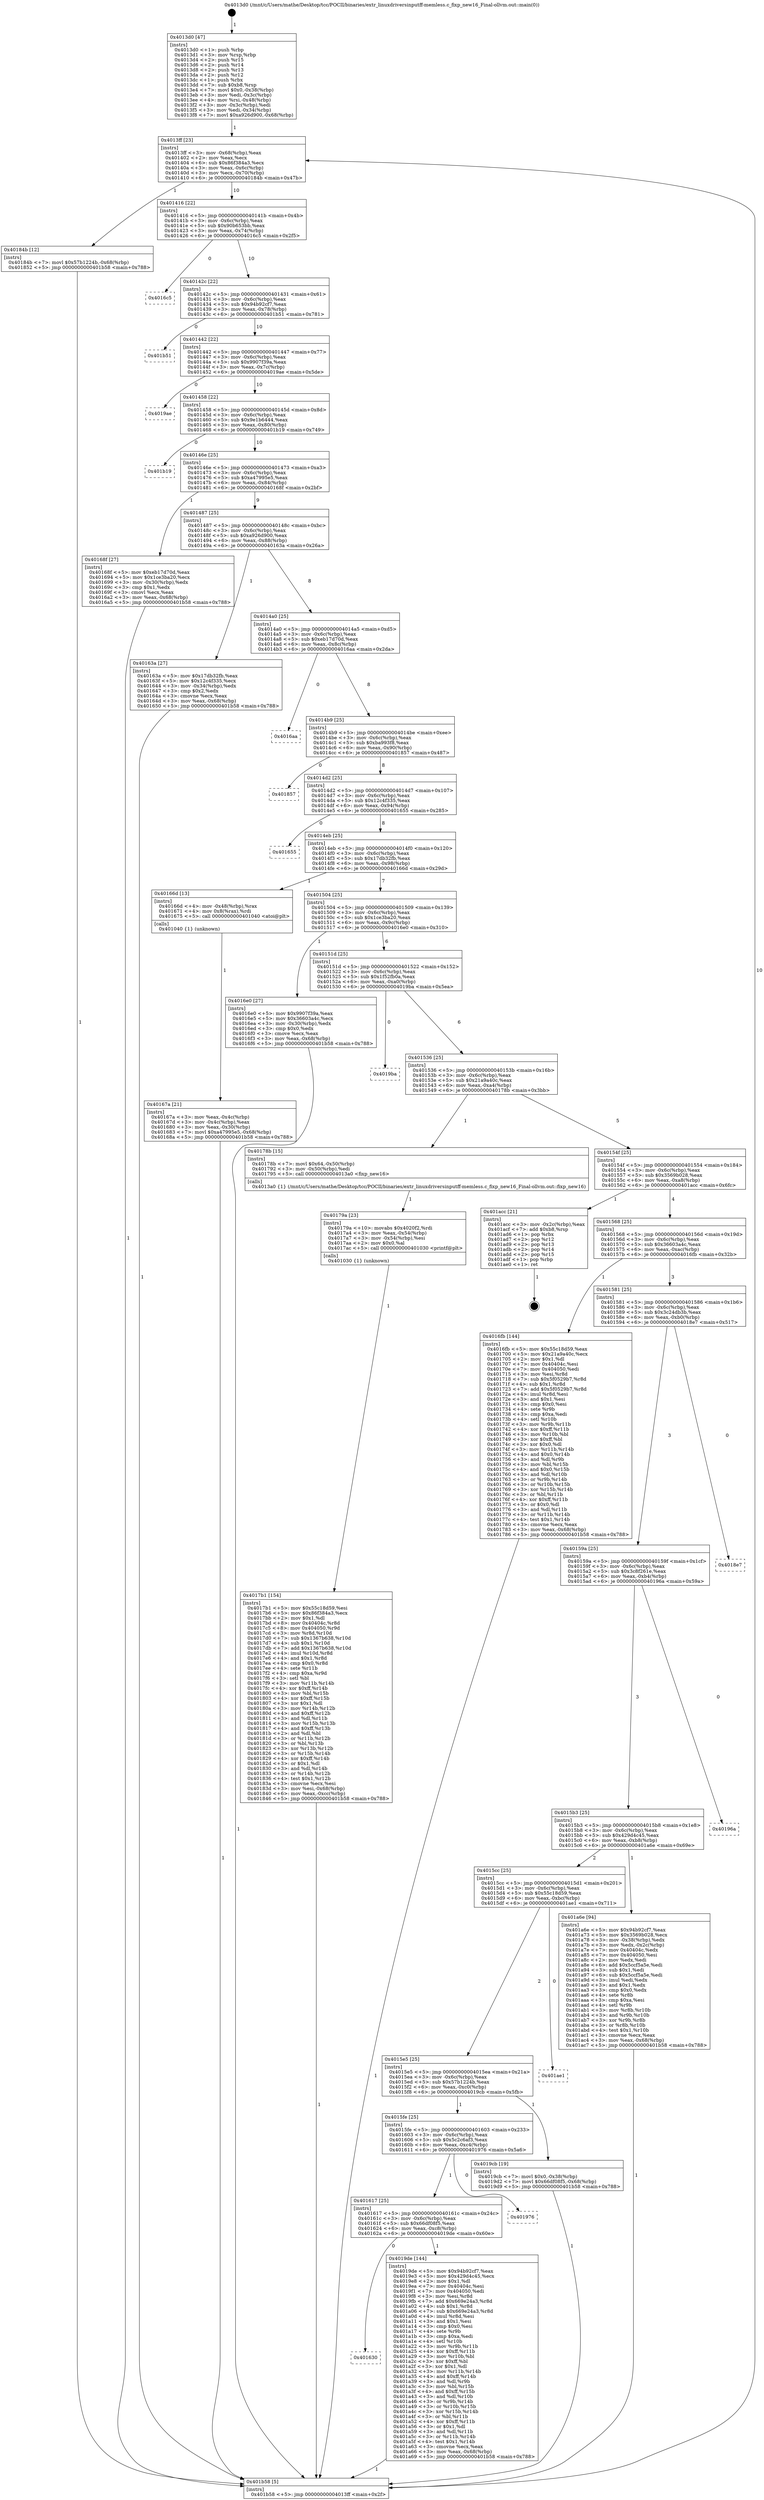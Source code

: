 digraph "0x4013d0" {
  label = "0x4013d0 (/mnt/c/Users/mathe/Desktop/tcc/POCII/binaries/extr_linuxdriversinputff-memless.c_fixp_new16_Final-ollvm.out::main(0))"
  labelloc = "t"
  node[shape=record]

  Entry [label="",width=0.3,height=0.3,shape=circle,fillcolor=black,style=filled]
  "0x4013ff" [label="{
     0x4013ff [23]\l
     | [instrs]\l
     &nbsp;&nbsp;0x4013ff \<+3\>: mov -0x68(%rbp),%eax\l
     &nbsp;&nbsp;0x401402 \<+2\>: mov %eax,%ecx\l
     &nbsp;&nbsp;0x401404 \<+6\>: sub $0x86f384a3,%ecx\l
     &nbsp;&nbsp;0x40140a \<+3\>: mov %eax,-0x6c(%rbp)\l
     &nbsp;&nbsp;0x40140d \<+3\>: mov %ecx,-0x70(%rbp)\l
     &nbsp;&nbsp;0x401410 \<+6\>: je 000000000040184b \<main+0x47b\>\l
  }"]
  "0x40184b" [label="{
     0x40184b [12]\l
     | [instrs]\l
     &nbsp;&nbsp;0x40184b \<+7\>: movl $0x57b1224b,-0x68(%rbp)\l
     &nbsp;&nbsp;0x401852 \<+5\>: jmp 0000000000401b58 \<main+0x788\>\l
  }"]
  "0x401416" [label="{
     0x401416 [22]\l
     | [instrs]\l
     &nbsp;&nbsp;0x401416 \<+5\>: jmp 000000000040141b \<main+0x4b\>\l
     &nbsp;&nbsp;0x40141b \<+3\>: mov -0x6c(%rbp),%eax\l
     &nbsp;&nbsp;0x40141e \<+5\>: sub $0x90b653bb,%eax\l
     &nbsp;&nbsp;0x401423 \<+3\>: mov %eax,-0x74(%rbp)\l
     &nbsp;&nbsp;0x401426 \<+6\>: je 00000000004016c5 \<main+0x2f5\>\l
  }"]
  Exit [label="",width=0.3,height=0.3,shape=circle,fillcolor=black,style=filled,peripheries=2]
  "0x4016c5" [label="{
     0x4016c5\l
  }", style=dashed]
  "0x40142c" [label="{
     0x40142c [22]\l
     | [instrs]\l
     &nbsp;&nbsp;0x40142c \<+5\>: jmp 0000000000401431 \<main+0x61\>\l
     &nbsp;&nbsp;0x401431 \<+3\>: mov -0x6c(%rbp),%eax\l
     &nbsp;&nbsp;0x401434 \<+5\>: sub $0x94b92cf7,%eax\l
     &nbsp;&nbsp;0x401439 \<+3\>: mov %eax,-0x78(%rbp)\l
     &nbsp;&nbsp;0x40143c \<+6\>: je 0000000000401b51 \<main+0x781\>\l
  }"]
  "0x401630" [label="{
     0x401630\l
  }", style=dashed]
  "0x401b51" [label="{
     0x401b51\l
  }", style=dashed]
  "0x401442" [label="{
     0x401442 [22]\l
     | [instrs]\l
     &nbsp;&nbsp;0x401442 \<+5\>: jmp 0000000000401447 \<main+0x77\>\l
     &nbsp;&nbsp;0x401447 \<+3\>: mov -0x6c(%rbp),%eax\l
     &nbsp;&nbsp;0x40144a \<+5\>: sub $0x9907f39a,%eax\l
     &nbsp;&nbsp;0x40144f \<+3\>: mov %eax,-0x7c(%rbp)\l
     &nbsp;&nbsp;0x401452 \<+6\>: je 00000000004019ae \<main+0x5de\>\l
  }"]
  "0x4019de" [label="{
     0x4019de [144]\l
     | [instrs]\l
     &nbsp;&nbsp;0x4019de \<+5\>: mov $0x94b92cf7,%eax\l
     &nbsp;&nbsp;0x4019e3 \<+5\>: mov $0x429d4c45,%ecx\l
     &nbsp;&nbsp;0x4019e8 \<+2\>: mov $0x1,%dl\l
     &nbsp;&nbsp;0x4019ea \<+7\>: mov 0x40404c,%esi\l
     &nbsp;&nbsp;0x4019f1 \<+7\>: mov 0x404050,%edi\l
     &nbsp;&nbsp;0x4019f8 \<+3\>: mov %esi,%r8d\l
     &nbsp;&nbsp;0x4019fb \<+7\>: add $0x669e24a3,%r8d\l
     &nbsp;&nbsp;0x401a02 \<+4\>: sub $0x1,%r8d\l
     &nbsp;&nbsp;0x401a06 \<+7\>: sub $0x669e24a3,%r8d\l
     &nbsp;&nbsp;0x401a0d \<+4\>: imul %r8d,%esi\l
     &nbsp;&nbsp;0x401a11 \<+3\>: and $0x1,%esi\l
     &nbsp;&nbsp;0x401a14 \<+3\>: cmp $0x0,%esi\l
     &nbsp;&nbsp;0x401a17 \<+4\>: sete %r9b\l
     &nbsp;&nbsp;0x401a1b \<+3\>: cmp $0xa,%edi\l
     &nbsp;&nbsp;0x401a1e \<+4\>: setl %r10b\l
     &nbsp;&nbsp;0x401a22 \<+3\>: mov %r9b,%r11b\l
     &nbsp;&nbsp;0x401a25 \<+4\>: xor $0xff,%r11b\l
     &nbsp;&nbsp;0x401a29 \<+3\>: mov %r10b,%bl\l
     &nbsp;&nbsp;0x401a2c \<+3\>: xor $0xff,%bl\l
     &nbsp;&nbsp;0x401a2f \<+3\>: xor $0x1,%dl\l
     &nbsp;&nbsp;0x401a32 \<+3\>: mov %r11b,%r14b\l
     &nbsp;&nbsp;0x401a35 \<+4\>: and $0xff,%r14b\l
     &nbsp;&nbsp;0x401a39 \<+3\>: and %dl,%r9b\l
     &nbsp;&nbsp;0x401a3c \<+3\>: mov %bl,%r15b\l
     &nbsp;&nbsp;0x401a3f \<+4\>: and $0xff,%r15b\l
     &nbsp;&nbsp;0x401a43 \<+3\>: and %dl,%r10b\l
     &nbsp;&nbsp;0x401a46 \<+3\>: or %r9b,%r14b\l
     &nbsp;&nbsp;0x401a49 \<+3\>: or %r10b,%r15b\l
     &nbsp;&nbsp;0x401a4c \<+3\>: xor %r15b,%r14b\l
     &nbsp;&nbsp;0x401a4f \<+3\>: or %bl,%r11b\l
     &nbsp;&nbsp;0x401a52 \<+4\>: xor $0xff,%r11b\l
     &nbsp;&nbsp;0x401a56 \<+3\>: or $0x1,%dl\l
     &nbsp;&nbsp;0x401a59 \<+3\>: and %dl,%r11b\l
     &nbsp;&nbsp;0x401a5c \<+3\>: or %r11b,%r14b\l
     &nbsp;&nbsp;0x401a5f \<+4\>: test $0x1,%r14b\l
     &nbsp;&nbsp;0x401a63 \<+3\>: cmovne %ecx,%eax\l
     &nbsp;&nbsp;0x401a66 \<+3\>: mov %eax,-0x68(%rbp)\l
     &nbsp;&nbsp;0x401a69 \<+5\>: jmp 0000000000401b58 \<main+0x788\>\l
  }"]
  "0x4019ae" [label="{
     0x4019ae\l
  }", style=dashed]
  "0x401458" [label="{
     0x401458 [22]\l
     | [instrs]\l
     &nbsp;&nbsp;0x401458 \<+5\>: jmp 000000000040145d \<main+0x8d\>\l
     &nbsp;&nbsp;0x40145d \<+3\>: mov -0x6c(%rbp),%eax\l
     &nbsp;&nbsp;0x401460 \<+5\>: sub $0x9e1b6444,%eax\l
     &nbsp;&nbsp;0x401465 \<+3\>: mov %eax,-0x80(%rbp)\l
     &nbsp;&nbsp;0x401468 \<+6\>: je 0000000000401b19 \<main+0x749\>\l
  }"]
  "0x401617" [label="{
     0x401617 [25]\l
     | [instrs]\l
     &nbsp;&nbsp;0x401617 \<+5\>: jmp 000000000040161c \<main+0x24c\>\l
     &nbsp;&nbsp;0x40161c \<+3\>: mov -0x6c(%rbp),%eax\l
     &nbsp;&nbsp;0x40161f \<+5\>: sub $0x66df08f5,%eax\l
     &nbsp;&nbsp;0x401624 \<+6\>: mov %eax,-0xc8(%rbp)\l
     &nbsp;&nbsp;0x40162a \<+6\>: je 00000000004019de \<main+0x60e\>\l
  }"]
  "0x401b19" [label="{
     0x401b19\l
  }", style=dashed]
  "0x40146e" [label="{
     0x40146e [25]\l
     | [instrs]\l
     &nbsp;&nbsp;0x40146e \<+5\>: jmp 0000000000401473 \<main+0xa3\>\l
     &nbsp;&nbsp;0x401473 \<+3\>: mov -0x6c(%rbp),%eax\l
     &nbsp;&nbsp;0x401476 \<+5\>: sub $0xa47995e5,%eax\l
     &nbsp;&nbsp;0x40147b \<+6\>: mov %eax,-0x84(%rbp)\l
     &nbsp;&nbsp;0x401481 \<+6\>: je 000000000040168f \<main+0x2bf\>\l
  }"]
  "0x401976" [label="{
     0x401976\l
  }", style=dashed]
  "0x40168f" [label="{
     0x40168f [27]\l
     | [instrs]\l
     &nbsp;&nbsp;0x40168f \<+5\>: mov $0xeb17d70d,%eax\l
     &nbsp;&nbsp;0x401694 \<+5\>: mov $0x1ce3ba20,%ecx\l
     &nbsp;&nbsp;0x401699 \<+3\>: mov -0x30(%rbp),%edx\l
     &nbsp;&nbsp;0x40169c \<+3\>: cmp $0x1,%edx\l
     &nbsp;&nbsp;0x40169f \<+3\>: cmovl %ecx,%eax\l
     &nbsp;&nbsp;0x4016a2 \<+3\>: mov %eax,-0x68(%rbp)\l
     &nbsp;&nbsp;0x4016a5 \<+5\>: jmp 0000000000401b58 \<main+0x788\>\l
  }"]
  "0x401487" [label="{
     0x401487 [25]\l
     | [instrs]\l
     &nbsp;&nbsp;0x401487 \<+5\>: jmp 000000000040148c \<main+0xbc\>\l
     &nbsp;&nbsp;0x40148c \<+3\>: mov -0x6c(%rbp),%eax\l
     &nbsp;&nbsp;0x40148f \<+5\>: sub $0xa926d900,%eax\l
     &nbsp;&nbsp;0x401494 \<+6\>: mov %eax,-0x88(%rbp)\l
     &nbsp;&nbsp;0x40149a \<+6\>: je 000000000040163a \<main+0x26a\>\l
  }"]
  "0x4015fe" [label="{
     0x4015fe [25]\l
     | [instrs]\l
     &nbsp;&nbsp;0x4015fe \<+5\>: jmp 0000000000401603 \<main+0x233\>\l
     &nbsp;&nbsp;0x401603 \<+3\>: mov -0x6c(%rbp),%eax\l
     &nbsp;&nbsp;0x401606 \<+5\>: sub $0x5c2c6af3,%eax\l
     &nbsp;&nbsp;0x40160b \<+6\>: mov %eax,-0xc4(%rbp)\l
     &nbsp;&nbsp;0x401611 \<+6\>: je 0000000000401976 \<main+0x5a6\>\l
  }"]
  "0x40163a" [label="{
     0x40163a [27]\l
     | [instrs]\l
     &nbsp;&nbsp;0x40163a \<+5\>: mov $0x17db32fb,%eax\l
     &nbsp;&nbsp;0x40163f \<+5\>: mov $0x12c4f335,%ecx\l
     &nbsp;&nbsp;0x401644 \<+3\>: mov -0x34(%rbp),%edx\l
     &nbsp;&nbsp;0x401647 \<+3\>: cmp $0x2,%edx\l
     &nbsp;&nbsp;0x40164a \<+3\>: cmovne %ecx,%eax\l
     &nbsp;&nbsp;0x40164d \<+3\>: mov %eax,-0x68(%rbp)\l
     &nbsp;&nbsp;0x401650 \<+5\>: jmp 0000000000401b58 \<main+0x788\>\l
  }"]
  "0x4014a0" [label="{
     0x4014a0 [25]\l
     | [instrs]\l
     &nbsp;&nbsp;0x4014a0 \<+5\>: jmp 00000000004014a5 \<main+0xd5\>\l
     &nbsp;&nbsp;0x4014a5 \<+3\>: mov -0x6c(%rbp),%eax\l
     &nbsp;&nbsp;0x4014a8 \<+5\>: sub $0xeb17d70d,%eax\l
     &nbsp;&nbsp;0x4014ad \<+6\>: mov %eax,-0x8c(%rbp)\l
     &nbsp;&nbsp;0x4014b3 \<+6\>: je 00000000004016aa \<main+0x2da\>\l
  }"]
  "0x401b58" [label="{
     0x401b58 [5]\l
     | [instrs]\l
     &nbsp;&nbsp;0x401b58 \<+5\>: jmp 00000000004013ff \<main+0x2f\>\l
  }"]
  "0x4013d0" [label="{
     0x4013d0 [47]\l
     | [instrs]\l
     &nbsp;&nbsp;0x4013d0 \<+1\>: push %rbp\l
     &nbsp;&nbsp;0x4013d1 \<+3\>: mov %rsp,%rbp\l
     &nbsp;&nbsp;0x4013d4 \<+2\>: push %r15\l
     &nbsp;&nbsp;0x4013d6 \<+2\>: push %r14\l
     &nbsp;&nbsp;0x4013d8 \<+2\>: push %r13\l
     &nbsp;&nbsp;0x4013da \<+2\>: push %r12\l
     &nbsp;&nbsp;0x4013dc \<+1\>: push %rbx\l
     &nbsp;&nbsp;0x4013dd \<+7\>: sub $0xb8,%rsp\l
     &nbsp;&nbsp;0x4013e4 \<+7\>: movl $0x0,-0x38(%rbp)\l
     &nbsp;&nbsp;0x4013eb \<+3\>: mov %edi,-0x3c(%rbp)\l
     &nbsp;&nbsp;0x4013ee \<+4\>: mov %rsi,-0x48(%rbp)\l
     &nbsp;&nbsp;0x4013f2 \<+3\>: mov -0x3c(%rbp),%edi\l
     &nbsp;&nbsp;0x4013f5 \<+3\>: mov %edi,-0x34(%rbp)\l
     &nbsp;&nbsp;0x4013f8 \<+7\>: movl $0xa926d900,-0x68(%rbp)\l
  }"]
  "0x4019cb" [label="{
     0x4019cb [19]\l
     | [instrs]\l
     &nbsp;&nbsp;0x4019cb \<+7\>: movl $0x0,-0x38(%rbp)\l
     &nbsp;&nbsp;0x4019d2 \<+7\>: movl $0x66df08f5,-0x68(%rbp)\l
     &nbsp;&nbsp;0x4019d9 \<+5\>: jmp 0000000000401b58 \<main+0x788\>\l
  }"]
  "0x4016aa" [label="{
     0x4016aa\l
  }", style=dashed]
  "0x4014b9" [label="{
     0x4014b9 [25]\l
     | [instrs]\l
     &nbsp;&nbsp;0x4014b9 \<+5\>: jmp 00000000004014be \<main+0xee\>\l
     &nbsp;&nbsp;0x4014be \<+3\>: mov -0x6c(%rbp),%eax\l
     &nbsp;&nbsp;0x4014c1 \<+5\>: sub $0xba993f8,%eax\l
     &nbsp;&nbsp;0x4014c6 \<+6\>: mov %eax,-0x90(%rbp)\l
     &nbsp;&nbsp;0x4014cc \<+6\>: je 0000000000401857 \<main+0x487\>\l
  }"]
  "0x4015e5" [label="{
     0x4015e5 [25]\l
     | [instrs]\l
     &nbsp;&nbsp;0x4015e5 \<+5\>: jmp 00000000004015ea \<main+0x21a\>\l
     &nbsp;&nbsp;0x4015ea \<+3\>: mov -0x6c(%rbp),%eax\l
     &nbsp;&nbsp;0x4015ed \<+5\>: sub $0x57b1224b,%eax\l
     &nbsp;&nbsp;0x4015f2 \<+6\>: mov %eax,-0xc0(%rbp)\l
     &nbsp;&nbsp;0x4015f8 \<+6\>: je 00000000004019cb \<main+0x5fb\>\l
  }"]
  "0x401857" [label="{
     0x401857\l
  }", style=dashed]
  "0x4014d2" [label="{
     0x4014d2 [25]\l
     | [instrs]\l
     &nbsp;&nbsp;0x4014d2 \<+5\>: jmp 00000000004014d7 \<main+0x107\>\l
     &nbsp;&nbsp;0x4014d7 \<+3\>: mov -0x6c(%rbp),%eax\l
     &nbsp;&nbsp;0x4014da \<+5\>: sub $0x12c4f335,%eax\l
     &nbsp;&nbsp;0x4014df \<+6\>: mov %eax,-0x94(%rbp)\l
     &nbsp;&nbsp;0x4014e5 \<+6\>: je 0000000000401655 \<main+0x285\>\l
  }"]
  "0x401ae1" [label="{
     0x401ae1\l
  }", style=dashed]
  "0x401655" [label="{
     0x401655\l
  }", style=dashed]
  "0x4014eb" [label="{
     0x4014eb [25]\l
     | [instrs]\l
     &nbsp;&nbsp;0x4014eb \<+5\>: jmp 00000000004014f0 \<main+0x120\>\l
     &nbsp;&nbsp;0x4014f0 \<+3\>: mov -0x6c(%rbp),%eax\l
     &nbsp;&nbsp;0x4014f3 \<+5\>: sub $0x17db32fb,%eax\l
     &nbsp;&nbsp;0x4014f8 \<+6\>: mov %eax,-0x98(%rbp)\l
     &nbsp;&nbsp;0x4014fe \<+6\>: je 000000000040166d \<main+0x29d\>\l
  }"]
  "0x4015cc" [label="{
     0x4015cc [25]\l
     | [instrs]\l
     &nbsp;&nbsp;0x4015cc \<+5\>: jmp 00000000004015d1 \<main+0x201\>\l
     &nbsp;&nbsp;0x4015d1 \<+3\>: mov -0x6c(%rbp),%eax\l
     &nbsp;&nbsp;0x4015d4 \<+5\>: sub $0x55c18d59,%eax\l
     &nbsp;&nbsp;0x4015d9 \<+6\>: mov %eax,-0xbc(%rbp)\l
     &nbsp;&nbsp;0x4015df \<+6\>: je 0000000000401ae1 \<main+0x711\>\l
  }"]
  "0x40166d" [label="{
     0x40166d [13]\l
     | [instrs]\l
     &nbsp;&nbsp;0x40166d \<+4\>: mov -0x48(%rbp),%rax\l
     &nbsp;&nbsp;0x401671 \<+4\>: mov 0x8(%rax),%rdi\l
     &nbsp;&nbsp;0x401675 \<+5\>: call 0000000000401040 \<atoi@plt\>\l
     | [calls]\l
     &nbsp;&nbsp;0x401040 \{1\} (unknown)\l
  }"]
  "0x401504" [label="{
     0x401504 [25]\l
     | [instrs]\l
     &nbsp;&nbsp;0x401504 \<+5\>: jmp 0000000000401509 \<main+0x139\>\l
     &nbsp;&nbsp;0x401509 \<+3\>: mov -0x6c(%rbp),%eax\l
     &nbsp;&nbsp;0x40150c \<+5\>: sub $0x1ce3ba20,%eax\l
     &nbsp;&nbsp;0x401511 \<+6\>: mov %eax,-0x9c(%rbp)\l
     &nbsp;&nbsp;0x401517 \<+6\>: je 00000000004016e0 \<main+0x310\>\l
  }"]
  "0x40167a" [label="{
     0x40167a [21]\l
     | [instrs]\l
     &nbsp;&nbsp;0x40167a \<+3\>: mov %eax,-0x4c(%rbp)\l
     &nbsp;&nbsp;0x40167d \<+3\>: mov -0x4c(%rbp),%eax\l
     &nbsp;&nbsp;0x401680 \<+3\>: mov %eax,-0x30(%rbp)\l
     &nbsp;&nbsp;0x401683 \<+7\>: movl $0xa47995e5,-0x68(%rbp)\l
     &nbsp;&nbsp;0x40168a \<+5\>: jmp 0000000000401b58 \<main+0x788\>\l
  }"]
  "0x401a6e" [label="{
     0x401a6e [94]\l
     | [instrs]\l
     &nbsp;&nbsp;0x401a6e \<+5\>: mov $0x94b92cf7,%eax\l
     &nbsp;&nbsp;0x401a73 \<+5\>: mov $0x3569b028,%ecx\l
     &nbsp;&nbsp;0x401a78 \<+3\>: mov -0x38(%rbp),%edx\l
     &nbsp;&nbsp;0x401a7b \<+3\>: mov %edx,-0x2c(%rbp)\l
     &nbsp;&nbsp;0x401a7e \<+7\>: mov 0x40404c,%edx\l
     &nbsp;&nbsp;0x401a85 \<+7\>: mov 0x404050,%esi\l
     &nbsp;&nbsp;0x401a8c \<+2\>: mov %edx,%edi\l
     &nbsp;&nbsp;0x401a8e \<+6\>: add $0x5ccf5a5e,%edi\l
     &nbsp;&nbsp;0x401a94 \<+3\>: sub $0x1,%edi\l
     &nbsp;&nbsp;0x401a97 \<+6\>: sub $0x5ccf5a5e,%edi\l
     &nbsp;&nbsp;0x401a9d \<+3\>: imul %edi,%edx\l
     &nbsp;&nbsp;0x401aa0 \<+3\>: and $0x1,%edx\l
     &nbsp;&nbsp;0x401aa3 \<+3\>: cmp $0x0,%edx\l
     &nbsp;&nbsp;0x401aa6 \<+4\>: sete %r8b\l
     &nbsp;&nbsp;0x401aaa \<+3\>: cmp $0xa,%esi\l
     &nbsp;&nbsp;0x401aad \<+4\>: setl %r9b\l
     &nbsp;&nbsp;0x401ab1 \<+3\>: mov %r8b,%r10b\l
     &nbsp;&nbsp;0x401ab4 \<+3\>: and %r9b,%r10b\l
     &nbsp;&nbsp;0x401ab7 \<+3\>: xor %r9b,%r8b\l
     &nbsp;&nbsp;0x401aba \<+3\>: or %r8b,%r10b\l
     &nbsp;&nbsp;0x401abd \<+4\>: test $0x1,%r10b\l
     &nbsp;&nbsp;0x401ac1 \<+3\>: cmovne %ecx,%eax\l
     &nbsp;&nbsp;0x401ac4 \<+3\>: mov %eax,-0x68(%rbp)\l
     &nbsp;&nbsp;0x401ac7 \<+5\>: jmp 0000000000401b58 \<main+0x788\>\l
  }"]
  "0x4016e0" [label="{
     0x4016e0 [27]\l
     | [instrs]\l
     &nbsp;&nbsp;0x4016e0 \<+5\>: mov $0x9907f39a,%eax\l
     &nbsp;&nbsp;0x4016e5 \<+5\>: mov $0x36603a4c,%ecx\l
     &nbsp;&nbsp;0x4016ea \<+3\>: mov -0x30(%rbp),%edx\l
     &nbsp;&nbsp;0x4016ed \<+3\>: cmp $0x0,%edx\l
     &nbsp;&nbsp;0x4016f0 \<+3\>: cmove %ecx,%eax\l
     &nbsp;&nbsp;0x4016f3 \<+3\>: mov %eax,-0x68(%rbp)\l
     &nbsp;&nbsp;0x4016f6 \<+5\>: jmp 0000000000401b58 \<main+0x788\>\l
  }"]
  "0x40151d" [label="{
     0x40151d [25]\l
     | [instrs]\l
     &nbsp;&nbsp;0x40151d \<+5\>: jmp 0000000000401522 \<main+0x152\>\l
     &nbsp;&nbsp;0x401522 \<+3\>: mov -0x6c(%rbp),%eax\l
     &nbsp;&nbsp;0x401525 \<+5\>: sub $0x1f52fb0a,%eax\l
     &nbsp;&nbsp;0x40152a \<+6\>: mov %eax,-0xa0(%rbp)\l
     &nbsp;&nbsp;0x401530 \<+6\>: je 00000000004019ba \<main+0x5ea\>\l
  }"]
  "0x4015b3" [label="{
     0x4015b3 [25]\l
     | [instrs]\l
     &nbsp;&nbsp;0x4015b3 \<+5\>: jmp 00000000004015b8 \<main+0x1e8\>\l
     &nbsp;&nbsp;0x4015b8 \<+3\>: mov -0x6c(%rbp),%eax\l
     &nbsp;&nbsp;0x4015bb \<+5\>: sub $0x429d4c45,%eax\l
     &nbsp;&nbsp;0x4015c0 \<+6\>: mov %eax,-0xb8(%rbp)\l
     &nbsp;&nbsp;0x4015c6 \<+6\>: je 0000000000401a6e \<main+0x69e\>\l
  }"]
  "0x4019ba" [label="{
     0x4019ba\l
  }", style=dashed]
  "0x401536" [label="{
     0x401536 [25]\l
     | [instrs]\l
     &nbsp;&nbsp;0x401536 \<+5\>: jmp 000000000040153b \<main+0x16b\>\l
     &nbsp;&nbsp;0x40153b \<+3\>: mov -0x6c(%rbp),%eax\l
     &nbsp;&nbsp;0x40153e \<+5\>: sub $0x21a9a40c,%eax\l
     &nbsp;&nbsp;0x401543 \<+6\>: mov %eax,-0xa4(%rbp)\l
     &nbsp;&nbsp;0x401549 \<+6\>: je 000000000040178b \<main+0x3bb\>\l
  }"]
  "0x40196a" [label="{
     0x40196a\l
  }", style=dashed]
  "0x40178b" [label="{
     0x40178b [15]\l
     | [instrs]\l
     &nbsp;&nbsp;0x40178b \<+7\>: movl $0x64,-0x50(%rbp)\l
     &nbsp;&nbsp;0x401792 \<+3\>: mov -0x50(%rbp),%edi\l
     &nbsp;&nbsp;0x401795 \<+5\>: call 00000000004013a0 \<fixp_new16\>\l
     | [calls]\l
     &nbsp;&nbsp;0x4013a0 \{1\} (/mnt/c/Users/mathe/Desktop/tcc/POCII/binaries/extr_linuxdriversinputff-memless.c_fixp_new16_Final-ollvm.out::fixp_new16)\l
  }"]
  "0x40154f" [label="{
     0x40154f [25]\l
     | [instrs]\l
     &nbsp;&nbsp;0x40154f \<+5\>: jmp 0000000000401554 \<main+0x184\>\l
     &nbsp;&nbsp;0x401554 \<+3\>: mov -0x6c(%rbp),%eax\l
     &nbsp;&nbsp;0x401557 \<+5\>: sub $0x3569b028,%eax\l
     &nbsp;&nbsp;0x40155c \<+6\>: mov %eax,-0xa8(%rbp)\l
     &nbsp;&nbsp;0x401562 \<+6\>: je 0000000000401acc \<main+0x6fc\>\l
  }"]
  "0x40159a" [label="{
     0x40159a [25]\l
     | [instrs]\l
     &nbsp;&nbsp;0x40159a \<+5\>: jmp 000000000040159f \<main+0x1cf\>\l
     &nbsp;&nbsp;0x40159f \<+3\>: mov -0x6c(%rbp),%eax\l
     &nbsp;&nbsp;0x4015a2 \<+5\>: sub $0x3c8f261e,%eax\l
     &nbsp;&nbsp;0x4015a7 \<+6\>: mov %eax,-0xb4(%rbp)\l
     &nbsp;&nbsp;0x4015ad \<+6\>: je 000000000040196a \<main+0x59a\>\l
  }"]
  "0x401acc" [label="{
     0x401acc [21]\l
     | [instrs]\l
     &nbsp;&nbsp;0x401acc \<+3\>: mov -0x2c(%rbp),%eax\l
     &nbsp;&nbsp;0x401acf \<+7\>: add $0xb8,%rsp\l
     &nbsp;&nbsp;0x401ad6 \<+1\>: pop %rbx\l
     &nbsp;&nbsp;0x401ad7 \<+2\>: pop %r12\l
     &nbsp;&nbsp;0x401ad9 \<+2\>: pop %r13\l
     &nbsp;&nbsp;0x401adb \<+2\>: pop %r14\l
     &nbsp;&nbsp;0x401add \<+2\>: pop %r15\l
     &nbsp;&nbsp;0x401adf \<+1\>: pop %rbp\l
     &nbsp;&nbsp;0x401ae0 \<+1\>: ret\l
  }"]
  "0x401568" [label="{
     0x401568 [25]\l
     | [instrs]\l
     &nbsp;&nbsp;0x401568 \<+5\>: jmp 000000000040156d \<main+0x19d\>\l
     &nbsp;&nbsp;0x40156d \<+3\>: mov -0x6c(%rbp),%eax\l
     &nbsp;&nbsp;0x401570 \<+5\>: sub $0x36603a4c,%eax\l
     &nbsp;&nbsp;0x401575 \<+6\>: mov %eax,-0xac(%rbp)\l
     &nbsp;&nbsp;0x40157b \<+6\>: je 00000000004016fb \<main+0x32b\>\l
  }"]
  "0x4018e7" [label="{
     0x4018e7\l
  }", style=dashed]
  "0x4016fb" [label="{
     0x4016fb [144]\l
     | [instrs]\l
     &nbsp;&nbsp;0x4016fb \<+5\>: mov $0x55c18d59,%eax\l
     &nbsp;&nbsp;0x401700 \<+5\>: mov $0x21a9a40c,%ecx\l
     &nbsp;&nbsp;0x401705 \<+2\>: mov $0x1,%dl\l
     &nbsp;&nbsp;0x401707 \<+7\>: mov 0x40404c,%esi\l
     &nbsp;&nbsp;0x40170e \<+7\>: mov 0x404050,%edi\l
     &nbsp;&nbsp;0x401715 \<+3\>: mov %esi,%r8d\l
     &nbsp;&nbsp;0x401718 \<+7\>: sub $0x5f0529b7,%r8d\l
     &nbsp;&nbsp;0x40171f \<+4\>: sub $0x1,%r8d\l
     &nbsp;&nbsp;0x401723 \<+7\>: add $0x5f0529b7,%r8d\l
     &nbsp;&nbsp;0x40172a \<+4\>: imul %r8d,%esi\l
     &nbsp;&nbsp;0x40172e \<+3\>: and $0x1,%esi\l
     &nbsp;&nbsp;0x401731 \<+3\>: cmp $0x0,%esi\l
     &nbsp;&nbsp;0x401734 \<+4\>: sete %r9b\l
     &nbsp;&nbsp;0x401738 \<+3\>: cmp $0xa,%edi\l
     &nbsp;&nbsp;0x40173b \<+4\>: setl %r10b\l
     &nbsp;&nbsp;0x40173f \<+3\>: mov %r9b,%r11b\l
     &nbsp;&nbsp;0x401742 \<+4\>: xor $0xff,%r11b\l
     &nbsp;&nbsp;0x401746 \<+3\>: mov %r10b,%bl\l
     &nbsp;&nbsp;0x401749 \<+3\>: xor $0xff,%bl\l
     &nbsp;&nbsp;0x40174c \<+3\>: xor $0x0,%dl\l
     &nbsp;&nbsp;0x40174f \<+3\>: mov %r11b,%r14b\l
     &nbsp;&nbsp;0x401752 \<+4\>: and $0x0,%r14b\l
     &nbsp;&nbsp;0x401756 \<+3\>: and %dl,%r9b\l
     &nbsp;&nbsp;0x401759 \<+3\>: mov %bl,%r15b\l
     &nbsp;&nbsp;0x40175c \<+4\>: and $0x0,%r15b\l
     &nbsp;&nbsp;0x401760 \<+3\>: and %dl,%r10b\l
     &nbsp;&nbsp;0x401763 \<+3\>: or %r9b,%r14b\l
     &nbsp;&nbsp;0x401766 \<+3\>: or %r10b,%r15b\l
     &nbsp;&nbsp;0x401769 \<+3\>: xor %r15b,%r14b\l
     &nbsp;&nbsp;0x40176c \<+3\>: or %bl,%r11b\l
     &nbsp;&nbsp;0x40176f \<+4\>: xor $0xff,%r11b\l
     &nbsp;&nbsp;0x401773 \<+3\>: or $0x0,%dl\l
     &nbsp;&nbsp;0x401776 \<+3\>: and %dl,%r11b\l
     &nbsp;&nbsp;0x401779 \<+3\>: or %r11b,%r14b\l
     &nbsp;&nbsp;0x40177c \<+4\>: test $0x1,%r14b\l
     &nbsp;&nbsp;0x401780 \<+3\>: cmovne %ecx,%eax\l
     &nbsp;&nbsp;0x401783 \<+3\>: mov %eax,-0x68(%rbp)\l
     &nbsp;&nbsp;0x401786 \<+5\>: jmp 0000000000401b58 \<main+0x788\>\l
  }"]
  "0x401581" [label="{
     0x401581 [25]\l
     | [instrs]\l
     &nbsp;&nbsp;0x401581 \<+5\>: jmp 0000000000401586 \<main+0x1b6\>\l
     &nbsp;&nbsp;0x401586 \<+3\>: mov -0x6c(%rbp),%eax\l
     &nbsp;&nbsp;0x401589 \<+5\>: sub $0x3c24db3b,%eax\l
     &nbsp;&nbsp;0x40158e \<+6\>: mov %eax,-0xb0(%rbp)\l
     &nbsp;&nbsp;0x401594 \<+6\>: je 00000000004018e7 \<main+0x517\>\l
  }"]
  "0x40179a" [label="{
     0x40179a [23]\l
     | [instrs]\l
     &nbsp;&nbsp;0x40179a \<+10\>: movabs $0x4020f2,%rdi\l
     &nbsp;&nbsp;0x4017a4 \<+3\>: mov %eax,-0x54(%rbp)\l
     &nbsp;&nbsp;0x4017a7 \<+3\>: mov -0x54(%rbp),%esi\l
     &nbsp;&nbsp;0x4017aa \<+2\>: mov $0x0,%al\l
     &nbsp;&nbsp;0x4017ac \<+5\>: call 0000000000401030 \<printf@plt\>\l
     | [calls]\l
     &nbsp;&nbsp;0x401030 \{1\} (unknown)\l
  }"]
  "0x4017b1" [label="{
     0x4017b1 [154]\l
     | [instrs]\l
     &nbsp;&nbsp;0x4017b1 \<+5\>: mov $0x55c18d59,%esi\l
     &nbsp;&nbsp;0x4017b6 \<+5\>: mov $0x86f384a3,%ecx\l
     &nbsp;&nbsp;0x4017bb \<+2\>: mov $0x1,%dl\l
     &nbsp;&nbsp;0x4017bd \<+8\>: mov 0x40404c,%r8d\l
     &nbsp;&nbsp;0x4017c5 \<+8\>: mov 0x404050,%r9d\l
     &nbsp;&nbsp;0x4017cd \<+3\>: mov %r8d,%r10d\l
     &nbsp;&nbsp;0x4017d0 \<+7\>: sub $0x1367b638,%r10d\l
     &nbsp;&nbsp;0x4017d7 \<+4\>: sub $0x1,%r10d\l
     &nbsp;&nbsp;0x4017db \<+7\>: add $0x1367b638,%r10d\l
     &nbsp;&nbsp;0x4017e2 \<+4\>: imul %r10d,%r8d\l
     &nbsp;&nbsp;0x4017e6 \<+4\>: and $0x1,%r8d\l
     &nbsp;&nbsp;0x4017ea \<+4\>: cmp $0x0,%r8d\l
     &nbsp;&nbsp;0x4017ee \<+4\>: sete %r11b\l
     &nbsp;&nbsp;0x4017f2 \<+4\>: cmp $0xa,%r9d\l
     &nbsp;&nbsp;0x4017f6 \<+3\>: setl %bl\l
     &nbsp;&nbsp;0x4017f9 \<+3\>: mov %r11b,%r14b\l
     &nbsp;&nbsp;0x4017fc \<+4\>: xor $0xff,%r14b\l
     &nbsp;&nbsp;0x401800 \<+3\>: mov %bl,%r15b\l
     &nbsp;&nbsp;0x401803 \<+4\>: xor $0xff,%r15b\l
     &nbsp;&nbsp;0x401807 \<+3\>: xor $0x1,%dl\l
     &nbsp;&nbsp;0x40180a \<+3\>: mov %r14b,%r12b\l
     &nbsp;&nbsp;0x40180d \<+4\>: and $0xff,%r12b\l
     &nbsp;&nbsp;0x401811 \<+3\>: and %dl,%r11b\l
     &nbsp;&nbsp;0x401814 \<+3\>: mov %r15b,%r13b\l
     &nbsp;&nbsp;0x401817 \<+4\>: and $0xff,%r13b\l
     &nbsp;&nbsp;0x40181b \<+2\>: and %dl,%bl\l
     &nbsp;&nbsp;0x40181d \<+3\>: or %r11b,%r12b\l
     &nbsp;&nbsp;0x401820 \<+3\>: or %bl,%r13b\l
     &nbsp;&nbsp;0x401823 \<+3\>: xor %r13b,%r12b\l
     &nbsp;&nbsp;0x401826 \<+3\>: or %r15b,%r14b\l
     &nbsp;&nbsp;0x401829 \<+4\>: xor $0xff,%r14b\l
     &nbsp;&nbsp;0x40182d \<+3\>: or $0x1,%dl\l
     &nbsp;&nbsp;0x401830 \<+3\>: and %dl,%r14b\l
     &nbsp;&nbsp;0x401833 \<+3\>: or %r14b,%r12b\l
     &nbsp;&nbsp;0x401836 \<+4\>: test $0x1,%r12b\l
     &nbsp;&nbsp;0x40183a \<+3\>: cmovne %ecx,%esi\l
     &nbsp;&nbsp;0x40183d \<+3\>: mov %esi,-0x68(%rbp)\l
     &nbsp;&nbsp;0x401840 \<+6\>: mov %eax,-0xcc(%rbp)\l
     &nbsp;&nbsp;0x401846 \<+5\>: jmp 0000000000401b58 \<main+0x788\>\l
  }"]
  Entry -> "0x4013d0" [label=" 1"]
  "0x4013ff" -> "0x40184b" [label=" 1"]
  "0x4013ff" -> "0x401416" [label=" 10"]
  "0x401acc" -> Exit [label=" 1"]
  "0x401416" -> "0x4016c5" [label=" 0"]
  "0x401416" -> "0x40142c" [label=" 10"]
  "0x401a6e" -> "0x401b58" [label=" 1"]
  "0x40142c" -> "0x401b51" [label=" 0"]
  "0x40142c" -> "0x401442" [label=" 10"]
  "0x4019de" -> "0x401b58" [label=" 1"]
  "0x401442" -> "0x4019ae" [label=" 0"]
  "0x401442" -> "0x401458" [label=" 10"]
  "0x401617" -> "0x401630" [label=" 0"]
  "0x401458" -> "0x401b19" [label=" 0"]
  "0x401458" -> "0x40146e" [label=" 10"]
  "0x401617" -> "0x4019de" [label=" 1"]
  "0x40146e" -> "0x40168f" [label=" 1"]
  "0x40146e" -> "0x401487" [label=" 9"]
  "0x4015fe" -> "0x401617" [label=" 1"]
  "0x401487" -> "0x40163a" [label=" 1"]
  "0x401487" -> "0x4014a0" [label=" 8"]
  "0x40163a" -> "0x401b58" [label=" 1"]
  "0x4013d0" -> "0x4013ff" [label=" 1"]
  "0x401b58" -> "0x4013ff" [label=" 10"]
  "0x4015fe" -> "0x401976" [label=" 0"]
  "0x4014a0" -> "0x4016aa" [label=" 0"]
  "0x4014a0" -> "0x4014b9" [label=" 8"]
  "0x4019cb" -> "0x401b58" [label=" 1"]
  "0x4014b9" -> "0x401857" [label=" 0"]
  "0x4014b9" -> "0x4014d2" [label=" 8"]
  "0x4015e5" -> "0x4019cb" [label=" 1"]
  "0x4014d2" -> "0x401655" [label=" 0"]
  "0x4014d2" -> "0x4014eb" [label=" 8"]
  "0x4015e5" -> "0x4015fe" [label=" 1"]
  "0x4014eb" -> "0x40166d" [label=" 1"]
  "0x4014eb" -> "0x401504" [label=" 7"]
  "0x40166d" -> "0x40167a" [label=" 1"]
  "0x40167a" -> "0x401b58" [label=" 1"]
  "0x40168f" -> "0x401b58" [label=" 1"]
  "0x4015cc" -> "0x401ae1" [label=" 0"]
  "0x401504" -> "0x4016e0" [label=" 1"]
  "0x401504" -> "0x40151d" [label=" 6"]
  "0x4016e0" -> "0x401b58" [label=" 1"]
  "0x4015cc" -> "0x4015e5" [label=" 2"]
  "0x40151d" -> "0x4019ba" [label=" 0"]
  "0x40151d" -> "0x401536" [label=" 6"]
  "0x4015b3" -> "0x401a6e" [label=" 1"]
  "0x401536" -> "0x40178b" [label=" 1"]
  "0x401536" -> "0x40154f" [label=" 5"]
  "0x4015b3" -> "0x4015cc" [label=" 2"]
  "0x40154f" -> "0x401acc" [label=" 1"]
  "0x40154f" -> "0x401568" [label=" 4"]
  "0x40159a" -> "0x40196a" [label=" 0"]
  "0x401568" -> "0x4016fb" [label=" 1"]
  "0x401568" -> "0x401581" [label=" 3"]
  "0x4016fb" -> "0x401b58" [label=" 1"]
  "0x40178b" -> "0x40179a" [label=" 1"]
  "0x40179a" -> "0x4017b1" [label=" 1"]
  "0x4017b1" -> "0x401b58" [label=" 1"]
  "0x40184b" -> "0x401b58" [label=" 1"]
  "0x40159a" -> "0x4015b3" [label=" 3"]
  "0x401581" -> "0x4018e7" [label=" 0"]
  "0x401581" -> "0x40159a" [label=" 3"]
}
